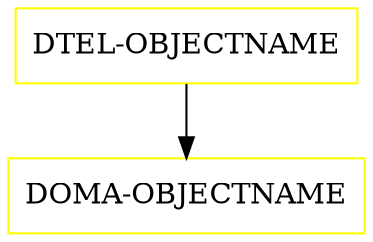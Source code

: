 digraph G {
  "DTEL-OBJECTNAME" [shape=box,color=yellow];
  "DOMA-OBJECTNAME" [shape=box,color=yellow,URL="./DOMA_OBJECTNAME.html"];
  "DTEL-OBJECTNAME" -> "DOMA-OBJECTNAME";
}
